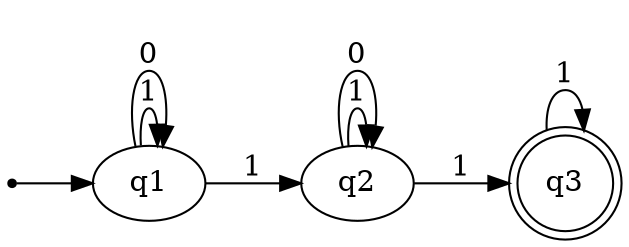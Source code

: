 digraph AFND {
	graph [rankdir=LR]
	ini [shape=point]
	q1
	ini -> q1
	q2
	q3 [shape=doublecircle]
	q1 -> q1 [label=1]
	q1 -> q2 [label=1]
	q1 -> q1 [label=0]
	q2 -> q2 [label=1]
	q2 -> q3 [label=1]
	q2 -> q2 [label=0]
	q3 -> q3 [label=1]
}
